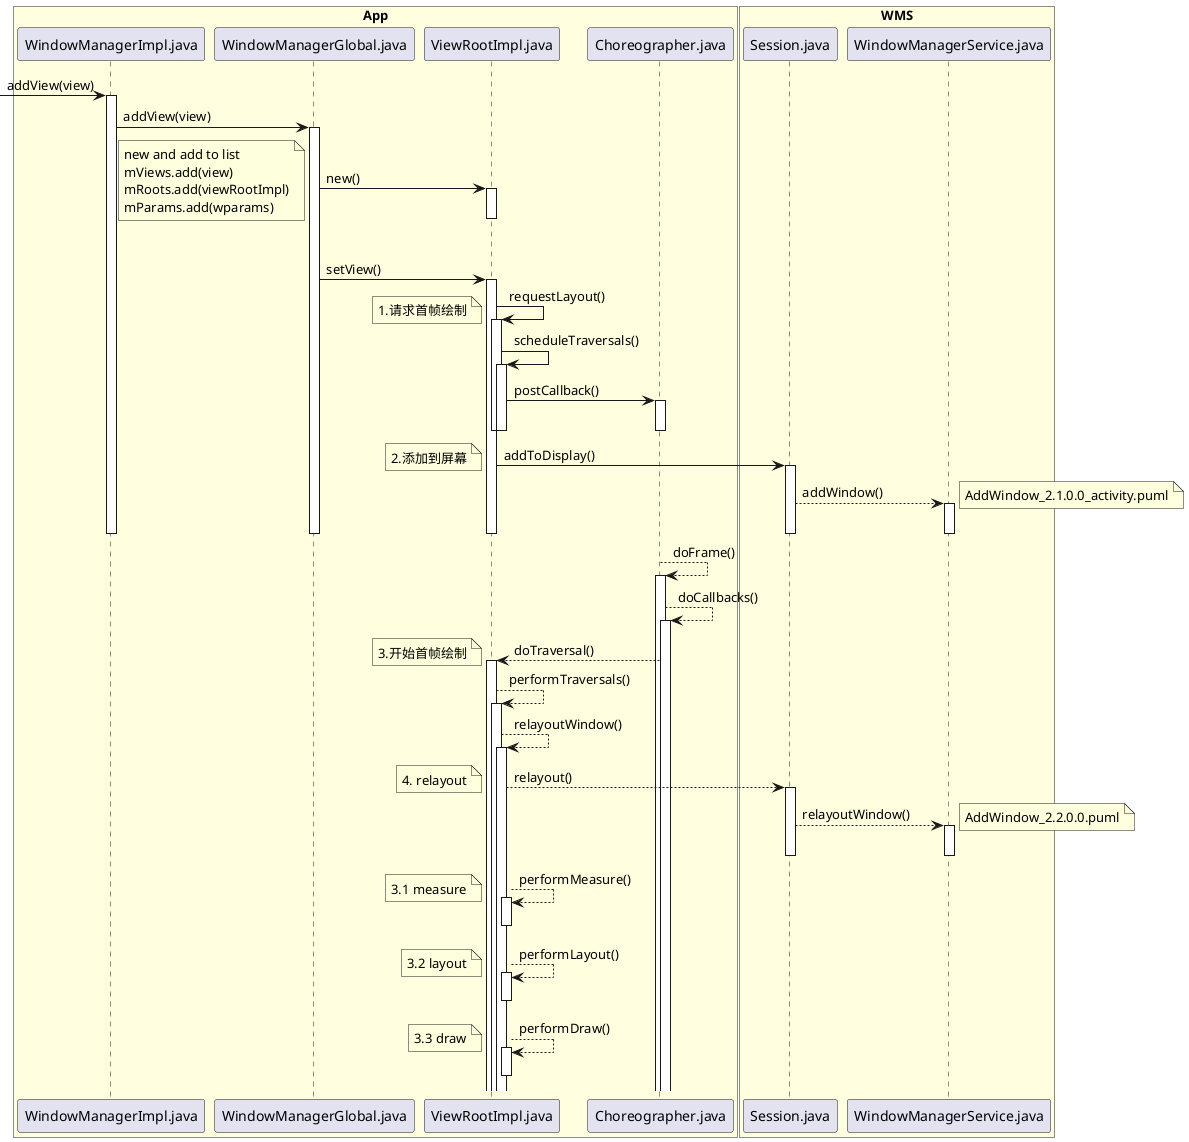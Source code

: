 @startuml
box "App" #LightYellow
participant WindowManagerImpl.java
participant WindowManagerGlobal.java
participant ViewRootImpl.java
participant Choreographer.java
end box

box "WMS" #LightYellow
participant Session.java
participant WindowManagerService.java
end box

-> WindowManagerImpl.java: addView(view)
activate WindowManagerImpl.java
WindowManagerImpl.java -> WindowManagerGlobal.java: addView(view)
activate WindowManagerGlobal.java
WindowManagerGlobal.java -> ViewRootImpl.java: new()
activate ViewRootImpl.java
deactivate ViewRootImpl.java
note left
new and add to list
mViews.add(view)
mRoots.add(viewRootImpl)
mParams.add(wparams)
end note
WindowManagerGlobal.java -> ViewRootImpl.java: setView()
activate ViewRootImpl.java
ViewRootImpl.java -> ViewRootImpl.java: requestLayout()
activate ViewRootImpl.java
note left:1.请求首帧绘制
ViewRootImpl.java -> ViewRootImpl.java: scheduleTraversals()
activate ViewRootImpl.java
ViewRootImpl.java -> Choreographer.java: postCallback()
activate Choreographer.java
deactivate Choreographer.java
deactivate ViewRootImpl.java
deactivate ViewRootImpl.java

ViewRootImpl.java -> Session.java: addToDisplay()
activate Session.java
note left:2.添加到屏幕
Session.java --> WindowManagerService.java: addWindow()
activate WindowManagerService.java
deactivate ViewRootImpl.java
deactivate WindowManagerGlobal.java
deactivate WindowManagerImpl.java
deactivate WindowManagerService.java
deactivate Session.java
note right: AddWindow_2.1.0.0_activity.puml

Choreographer.java --> Choreographer.java: doFrame()
activate Choreographer.java
Choreographer.java --> Choreographer.java: doCallbacks()
activate Choreographer.java
Choreographer.java --> ViewRootImpl.java: doTraversal()
note left: 3.开始首帧绘制
activate ViewRootImpl.java

ViewRootImpl.java --> ViewRootImpl.java: performTraversals()
activate ViewRootImpl.java
ViewRootImpl.java --> ViewRootImpl.java: relayoutWindow()
activate ViewRootImpl.java
ViewRootImpl.java --> Session.java: relayout()
note left: 4. relayout
activate Session.java
Session.java --> WindowManagerService.java: relayoutWindow()
activate WindowManagerService.java
deactivate WindowManagerService.java
deactivate Session.java
note right:AddWindow_2.2.0.0.puml

ViewRootImpl.java --> ViewRootImpl.java: performMeasure()
note left: 3.1 measure
activate ViewRootImpl.java
deactivate ViewRootImpl.java
ViewRootImpl.java --> ViewRootImpl.java: performLayout()
note left: 3.2 layout
activate ViewRootImpl.java
deactivate ViewRootImpl.java
ViewRootImpl.java --> ViewRootImpl.java: performDraw()
note left: 3.3 draw
activate ViewRootImpl.java
deactivate ViewRootImpl.java



@enduml
